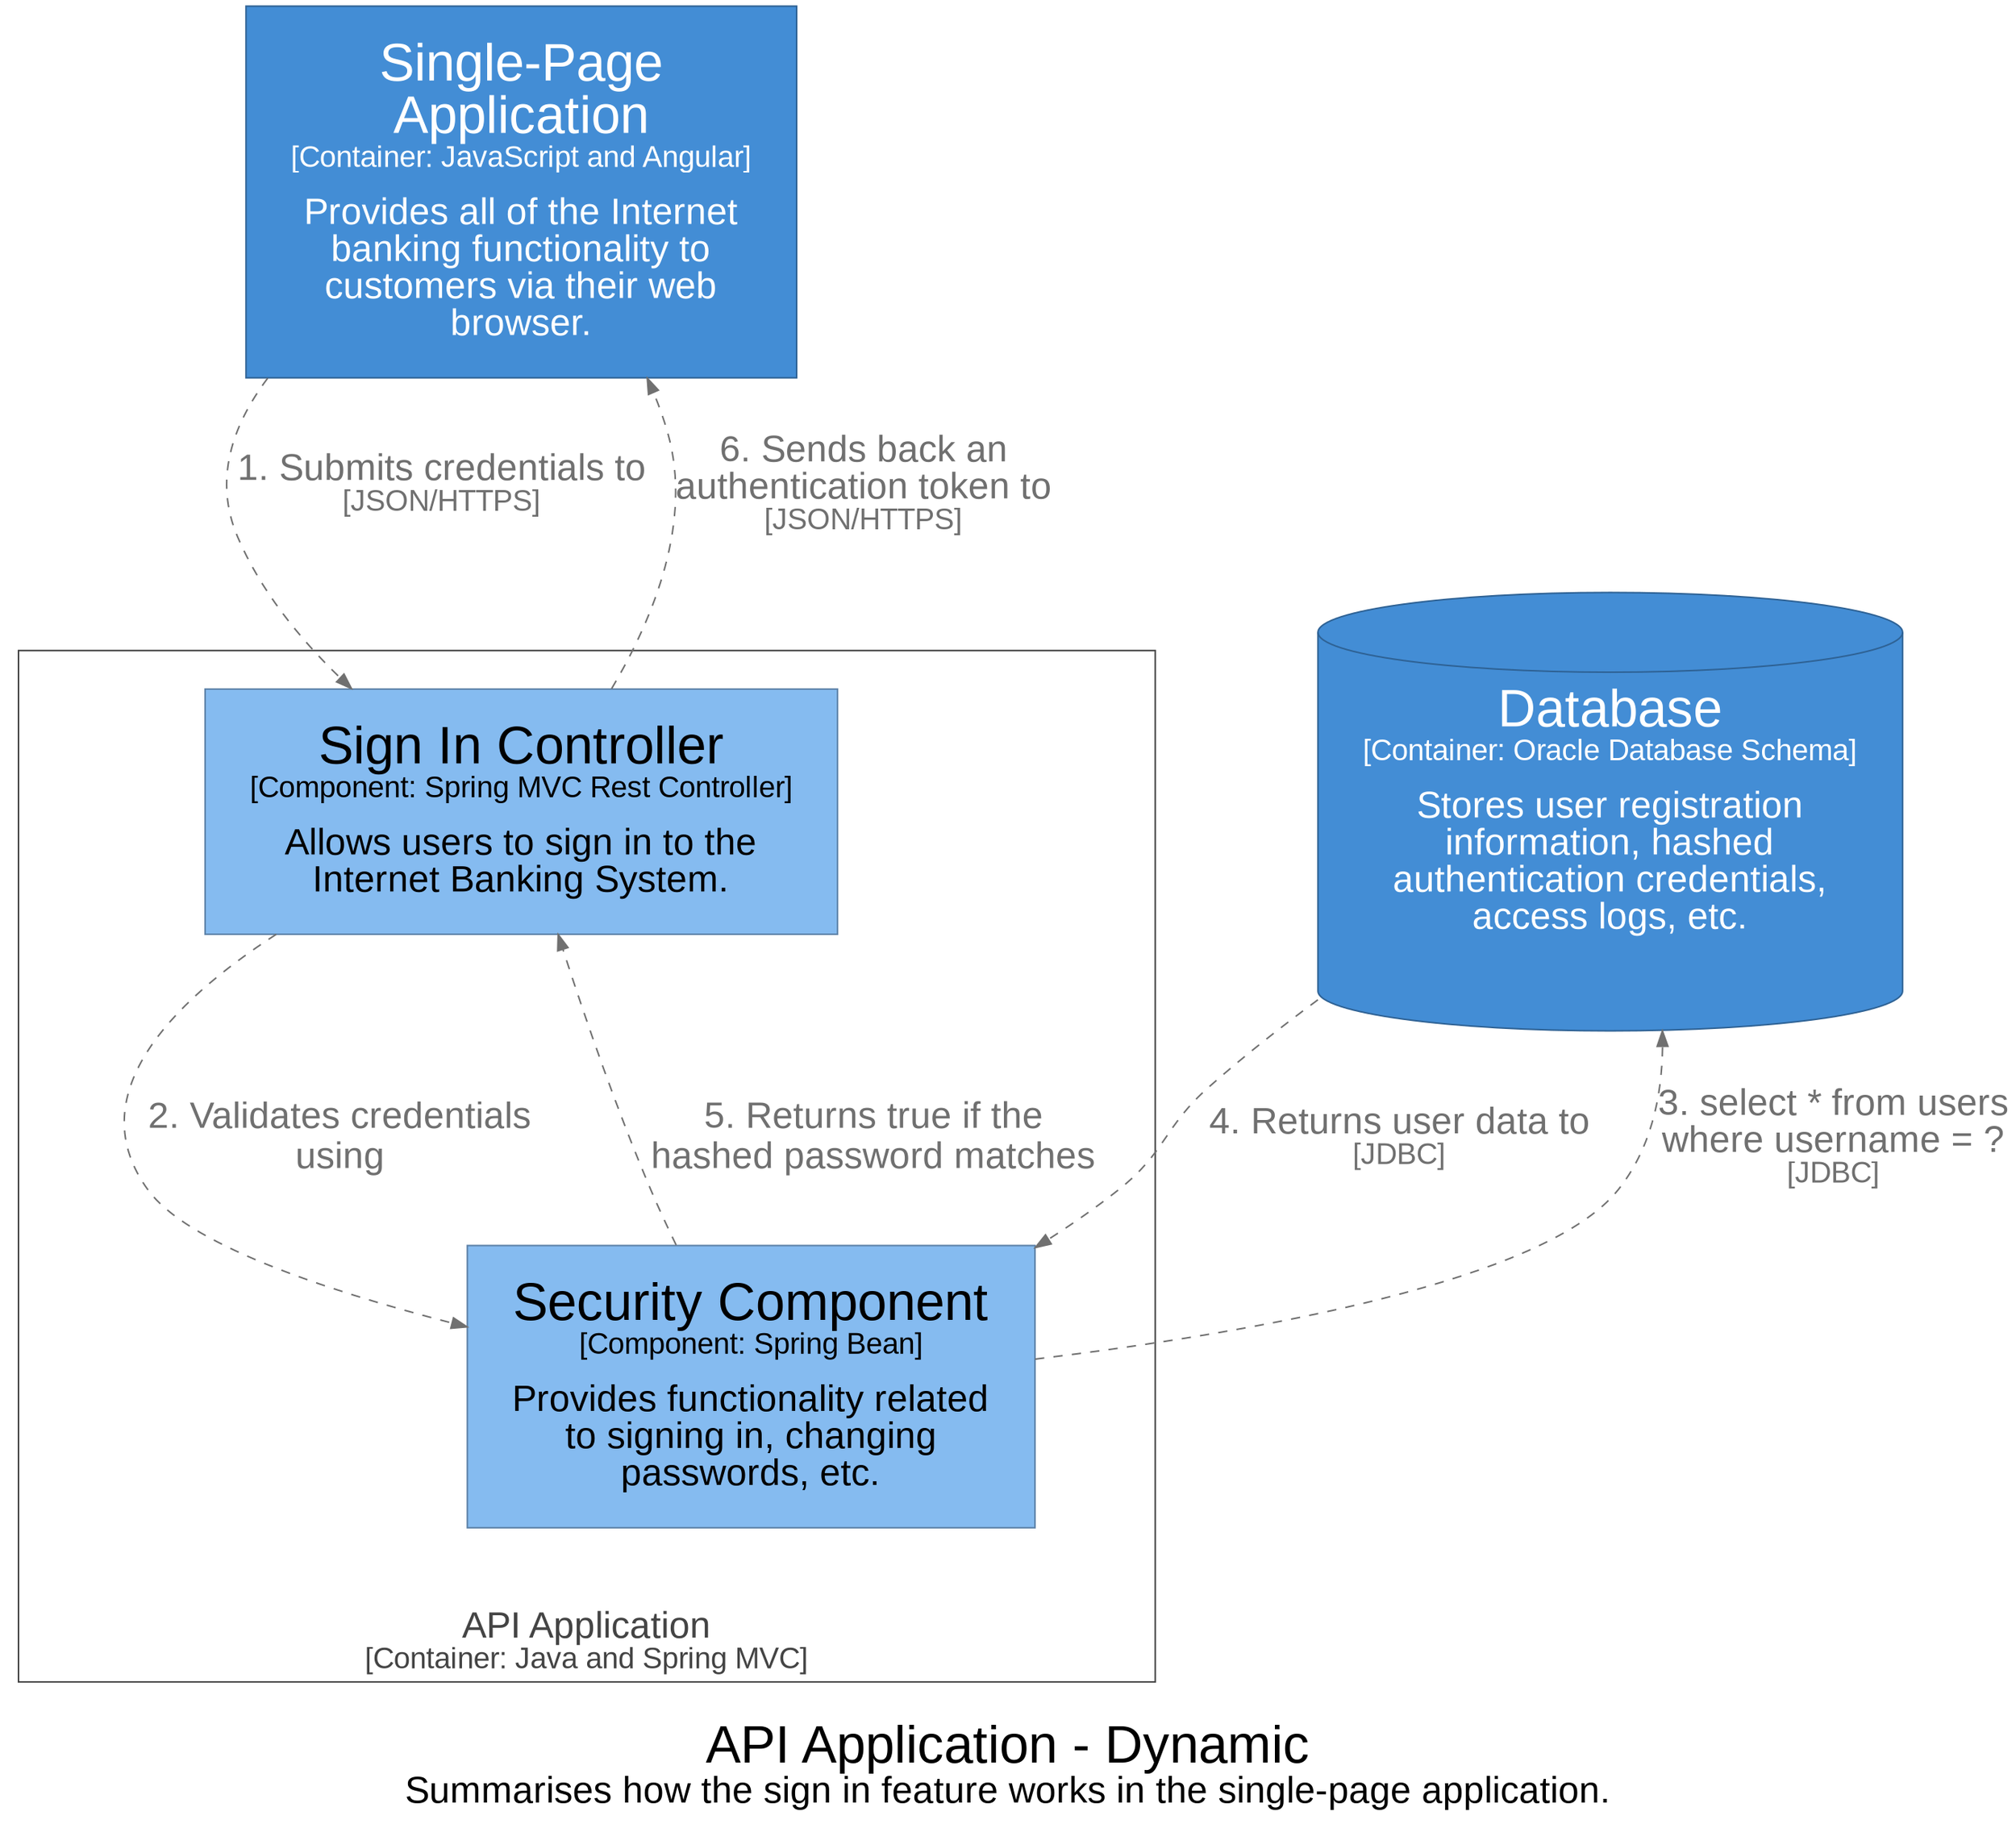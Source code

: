 digraph {
  compound=true
  graph [fontname="Arial", rankdir=TB, ranksep=1.0, nodesep=1.0]
  node [fontname="Arial", shape=box, margin="0.4,0.3"]
  edge [fontname="Arial"]
  label=<<br /><font point-size="34">API Application - Dynamic</font><br /><font point-size="24">Summarises how the sign in feature works in the single-page application.</font>>

  17 [id=17,shape=rect, label=<<font point-size="34">Single-Page<br />Application</font><br /><font point-size="19">[Container: JavaScript and Angular]</font><br /><br /><font point-size="24">Provides all of the Internet<br />banking functionality to<br />customers via their web<br />browser.</font>>, style=filled, color="#2e6295", fillcolor="#438dd5", fontcolor="#ffffff"]
  21 [id=21,shape=cylinder, label=<<font point-size="34">Database</font><br /><font point-size="19">[Container: Oracle Database Schema]</font><br /><br /><font point-size="24">Stores user registration<br />information, hashed<br />authentication credentials,<br />access logs, etc.</font>>, style=filled, color="#2e6295", fillcolor="#438dd5", fontcolor="#ffffff"]

  subgraph cluster_20 {
    margin=25
    label=<<font point-size="24"><br />API Application</font><br /><font point-size="19">[Container: Java and Spring MVC]</font>>
    labelloc=b
    color="#444444"
    fontcolor="#444444"
    fillcolor="#444444"

    29 [id=29,shape=rect, label=<<font point-size="34">Sign In Controller</font><br /><font point-size="19">[Component: Spring MVC Rest Controller]</font><br /><br /><font point-size="24">Allows users to sign in to the<br />Internet Banking System.</font>>, style=filled, color="#5d82a8", fillcolor="#85bbf0", fontcolor="#000000"]
    32 [id=32,shape=rect, label=<<font point-size="34">Security Component</font><br /><font point-size="19">[Component: Spring Bean]</font><br /><br /><font point-size="24">Provides functionality related<br />to signing in, changing<br />passwords, etc.</font>>, style=filled, color="#5d82a8", fillcolor="#85bbf0", fontcolor="#000000"]
  }

  17 -> 29 [id=35, label=<<font point-size="24">1. Submits credentials to</font><br /><font point-size="19">[JSON/HTTPS]</font>>, style="dashed", color="#707070", fontcolor="#707070"]
  29 -> 32 [id=43, label=<<font point-size="24">2. Validates credentials<br />using</font>>, style="dashed", color="#707070", fontcolor="#707070"]
  32 -> 21 [id=47, label=<<font point-size="24">3. select * from users<br />where username = ?</font><br /><font point-size="19">[JDBC]</font>>, style="dashed", color="#707070", fontcolor="#707070"]
  21 -> 32 [id=47, label=<<font point-size="24">4. Returns user data to</font><br /><font point-size="19">[JDBC]</font>>, style="dashed", color="#707070", fontcolor="#707070"]
  32 -> 29 [id=43, label=<<font point-size="24">5. Returns true if the<br />hashed password matches</font>>, style="dashed", color="#707070", fontcolor="#707070"]
  29 -> 17 [id=35, label=<<font point-size="24">6. Sends back an<br />authentication token to</font><br /><font point-size="19">[JSON/HTTPS]</font>>, style="dashed", color="#707070", fontcolor="#707070"]
}